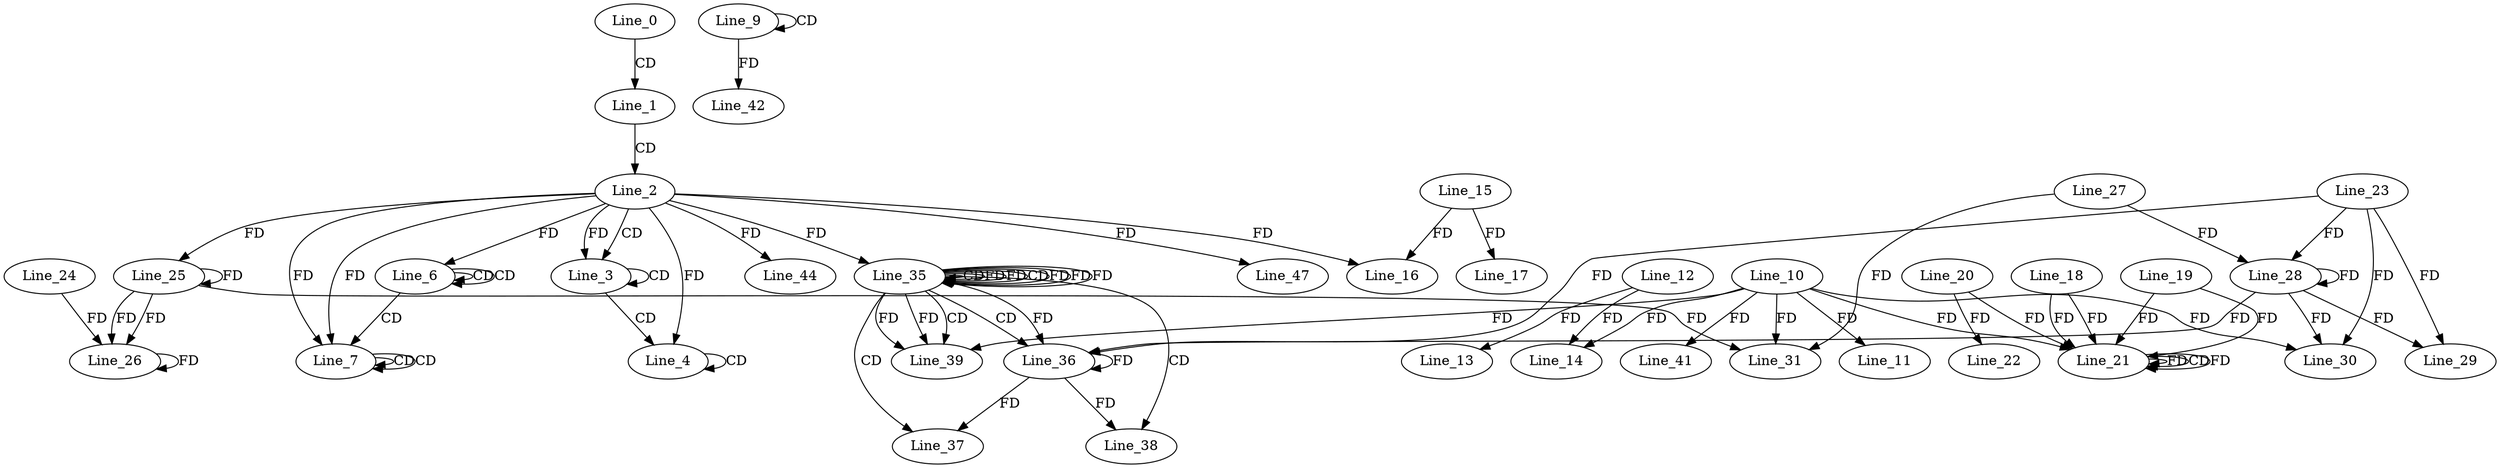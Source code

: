 digraph G {
  Line_0;
  Line_1;
  Line_2;
  Line_3;
  Line_3;
  Line_4;
  Line_4;
  Line_4;
  Line_4;
  Line_4;
  Line_6;
  Line_6;
  Line_6;
  Line_7;
  Line_7;
  Line_7;
  Line_7;
  Line_9;
  Line_9;
  Line_10;
  Line_11;
  Line_12;
  Line_13;
  Line_14;
  Line_15;
  Line_16;
  Line_17;
  Line_21;
  Line_18;
  Line_21;
  Line_20;
  Line_19;
  Line_21;
  Line_21;
  Line_22;
  Line_25;
  Line_25;
  Line_25;
  Line_24;
  Line_26;
  Line_26;
  Line_25;
  Line_26;
  Line_23;
  Line_28;
  Line_27;
  Line_28;
  Line_29;
  Line_30;
  Line_31;
  Line_31;
  Line_35;
  Line_35;
  Line_35;
  Line_35;
  Line_35;
  Line_35;
  Line_35;
  Line_35;
  Line_36;
  Line_36;
  Line_37;
  Line_38;
  Line_39;
  Line_39;
  Line_41;
  Line_42;
  Line_44;
  Line_47;
  Line_0 -> Line_1 [ label="CD" ];
  Line_1 -> Line_2 [ label="CD" ];
  Line_2 -> Line_3 [ label="CD" ];
  Line_3 -> Line_3 [ label="CD" ];
  Line_2 -> Line_3 [ label="FD" ];
  Line_3 -> Line_4 [ label="CD" ];
  Line_2 -> Line_4 [ label="FD" ];
  Line_4 -> Line_4 [ label="CD" ];
  Line_6 -> Line_6 [ label="CD" ];
  Line_6 -> Line_6 [ label="CD" ];
  Line_2 -> Line_6 [ label="FD" ];
  Line_6 -> Line_7 [ label="CD" ];
  Line_7 -> Line_7 [ label="CD" ];
  Line_7 -> Line_7 [ label="CD" ];
  Line_2 -> Line_7 [ label="FD" ];
  Line_2 -> Line_7 [ label="FD" ];
  Line_9 -> Line_9 [ label="CD" ];
  Line_10 -> Line_11 [ label="FD" ];
  Line_12 -> Line_13 [ label="FD" ];
  Line_10 -> Line_14 [ label="FD" ];
  Line_12 -> Line_14 [ label="FD" ];
  Line_15 -> Line_16 [ label="FD" ];
  Line_2 -> Line_16 [ label="FD" ];
  Line_15 -> Line_17 [ label="FD" ];
  Line_21 -> Line_21 [ label="FD" ];
  Line_18 -> Line_21 [ label="FD" ];
  Line_20 -> Line_21 [ label="FD" ];
  Line_19 -> Line_21 [ label="FD" ];
  Line_21 -> Line_21 [ label="CD" ];
  Line_10 -> Line_21 [ label="FD" ];
  Line_19 -> Line_21 [ label="FD" ];
  Line_21 -> Line_21 [ label="FD" ];
  Line_18 -> Line_21 [ label="FD" ];
  Line_20 -> Line_22 [ label="FD" ];
  Line_2 -> Line_25 [ label="FD" ];
  Line_25 -> Line_25 [ label="FD" ];
  Line_24 -> Line_26 [ label="FD" ];
  Line_26 -> Line_26 [ label="FD" ];
  Line_25 -> Line_26 [ label="FD" ];
  Line_25 -> Line_26 [ label="FD" ];
  Line_23 -> Line_28 [ label="FD" ];
  Line_28 -> Line_28 [ label="FD" ];
  Line_27 -> Line_28 [ label="FD" ];
  Line_23 -> Line_29 [ label="FD" ];
  Line_28 -> Line_29 [ label="FD" ];
  Line_10 -> Line_30 [ label="FD" ];
  Line_23 -> Line_30 [ label="FD" ];
  Line_28 -> Line_30 [ label="FD" ];
  Line_10 -> Line_31 [ label="FD" ];
  Line_25 -> Line_31 [ label="FD" ];
  Line_27 -> Line_31 [ label="FD" ];
  Line_2 -> Line_35 [ label="FD" ];
  Line_35 -> Line_35 [ label="CD" ];
  Line_35 -> Line_35 [ label="FD" ];
  Line_35 -> Line_35 [ label="FD" ];
  Line_35 -> Line_35 [ label="CD" ];
  Line_35 -> Line_35 [ label="FD" ];
  Line_35 -> Line_35 [ label="FD" ];
  Line_35 -> Line_36 [ label="CD" ];
  Line_36 -> Line_36 [ label="FD" ];
  Line_23 -> Line_36 [ label="FD" ];
  Line_28 -> Line_36 [ label="FD" ];
  Line_35 -> Line_36 [ label="FD" ];
  Line_35 -> Line_37 [ label="CD" ];
  Line_36 -> Line_37 [ label="FD" ];
  Line_35 -> Line_38 [ label="CD" ];
  Line_36 -> Line_38 [ label="FD" ];
  Line_35 -> Line_39 [ label="CD" ];
  Line_10 -> Line_39 [ label="FD" ];
  Line_35 -> Line_39 [ label="FD" ];
  Line_35 -> Line_39 [ label="FD" ];
  Line_10 -> Line_41 [ label="FD" ];
  Line_9 -> Line_42 [ label="FD" ];
  Line_2 -> Line_44 [ label="FD" ];
  Line_2 -> Line_47 [ label="FD" ];
  Line_35 -> Line_35 [ label="FD" ];
}
